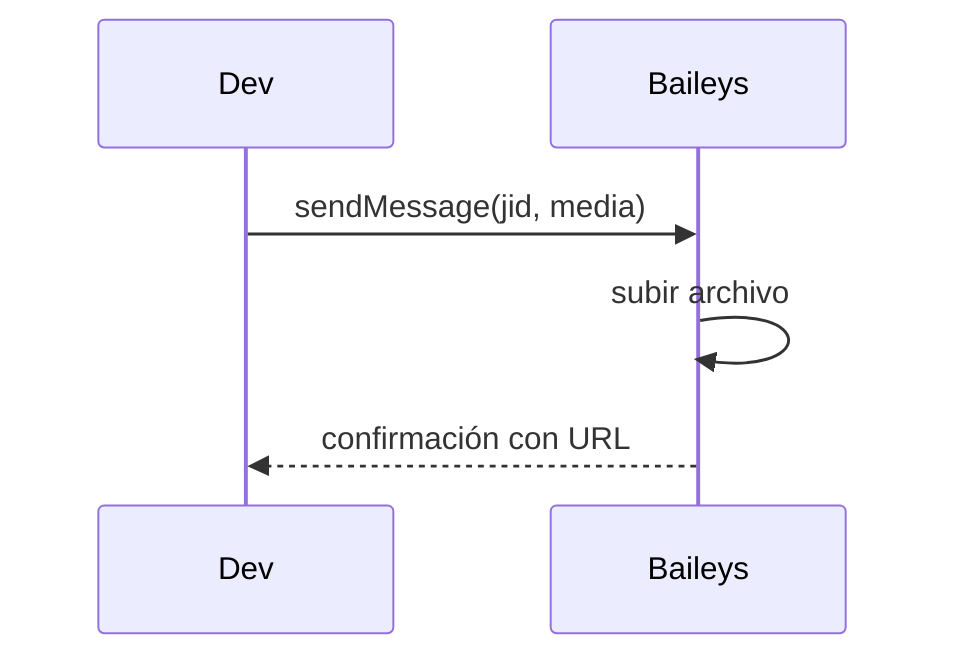sequenceDiagram
    participant Dev
    participant Baileys
    Dev->>Baileys: sendMessage(jid, media)
    Baileys->>Baileys: subir archivo
    Baileys-->>Dev: confirmación con URL